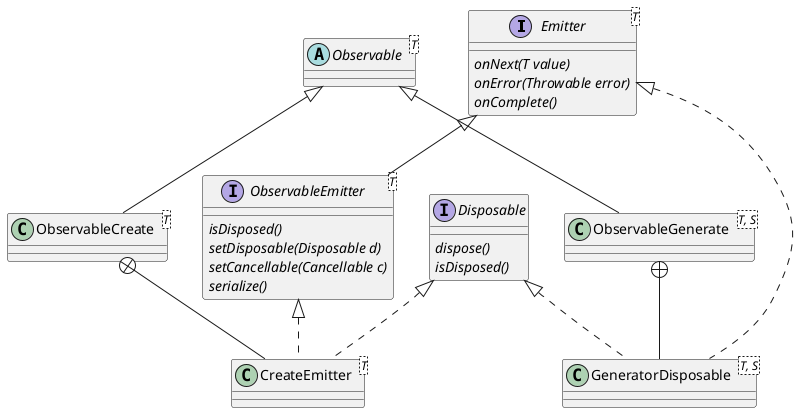 @startuml

interface Emitter<T> {
    {abstract} onNext(T value)
    {abstract} onError(Throwable error)
    {abstract} onComplete()
}
interface ObservableEmitter<T> {
    {abstract} isDisposed()
    {abstract} setDisposable(Disposable d)
    {abstract} setCancellable(Cancellable c)
    {abstract} serialize()
}
interface Disposable {
    {abstract} dispose()
    {abstract} isDisposed()
}

class CreateEmitter<T>
class ObservableCreate<T>
class GeneratorDisposable<T, S>
class ObservableGenerate<T, S>
abstract class Observable<T>


Emitter <|-- ObservableEmitter
ObservableEmitter <|.. CreateEmitter
ObservableCreate +-- CreateEmitter
Disposable <|. CreateEmitter
Emitter <|.. GeneratorDisposable
ObservableGenerate +-- GeneratorDisposable
Disposable <|.. GeneratorDisposable
Observable <|-- ObservableCreate
Observable <|-- ObservableGenerate



@enduml